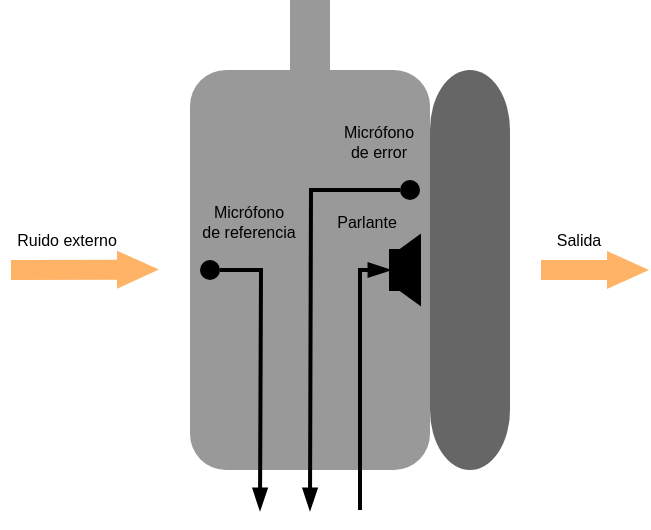 <mxfile version="15.2.7" type="device"><diagram id="Uaeq2iv6ltRxRMqHuuGY" name="Página-1"><mxGraphModel dx="449" dy="306" grid="1" gridSize="5" guides="1" tooltips="1" connect="1" arrows="1" fold="1" page="1" pageScale="1" pageWidth="1654" pageHeight="1169" math="1" shadow="0"><root><mxCell id="0"/><mxCell id="1" parent="0"/><mxCell id="gLS181UH8pNtoe7bFuRa-7" value="" style="rounded=1;whiteSpace=wrap;html=1;fontSize=15;sketch=0;shadow=0;fillColor=#999999;strokeColor=none;" parent="1" vertex="1"><mxGeometry x="190" y="180" width="120" height="200" as="geometry"/></mxCell><mxCell id="gLS181UH8pNtoe7bFuRa-8" value="" style="ellipse;whiteSpace=wrap;html=1;rounded=1;shadow=0;sketch=0;fontSize=15;fillColor=#666666;strokeColor=none;fontColor=#333333;" parent="1" vertex="1"><mxGeometry x="310" y="180" width="40" height="60" as="geometry"/></mxCell><mxCell id="gLS181UH8pNtoe7bFuRa-9" value="" style="ellipse;whiteSpace=wrap;html=1;rounded=1;shadow=0;sketch=0;fontSize=15;fillColor=#666666;strokeColor=none;fontColor=#333333;" parent="1" vertex="1"><mxGeometry x="310" y="320" width="40" height="60" as="geometry"/></mxCell><mxCell id="gLS181UH8pNtoe7bFuRa-10" value="" style="rounded=0;whiteSpace=wrap;html=1;shadow=0;sketch=0;fontSize=15;fillColor=#666666;strokeColor=none;fontColor=#333333;" parent="1" vertex="1"><mxGeometry x="310" y="210" width="40" height="140" as="geometry"/></mxCell><mxCell id="gLS181UH8pNtoe7bFuRa-11" value="" style="rounded=0;whiteSpace=wrap;html=1;shadow=0;sketch=0;fontSize=15;strokeColor=none;fillColor=#999999;" parent="1" vertex="1"><mxGeometry x="240" y="145" width="20" height="45" as="geometry"/></mxCell><mxCell id="gLS181UH8pNtoe7bFuRa-29" style="edgeStyle=orthogonalEdgeStyle;rounded=0;orthogonalLoop=1;jettySize=auto;html=1;exitX=1;exitY=0.5;exitDx=0;exitDy=0;fontFamily=Helvetica;fontSize=7;endArrow=blockThin;endFill=1;strokeWidth=2;" parent="1" source="gLS181UH8pNtoe7bFuRa-13" edge="1"><mxGeometry relative="1" as="geometry"><mxPoint x="225" y="400" as="targetPoint"/></mxGeometry></mxCell><mxCell id="gLS181UH8pNtoe7bFuRa-13" value="" style="ellipse;whiteSpace=wrap;html=1;aspect=fixed;rounded=1;shadow=0;sketch=0;fontSize=15;strokeColor=none;fillColor=#000000;" parent="1" vertex="1"><mxGeometry x="195" y="275" width="10" height="10" as="geometry"/></mxCell><mxCell id="gLS181UH8pNtoe7bFuRa-30" style="edgeStyle=orthogonalEdgeStyle;rounded=0;orthogonalLoop=1;jettySize=auto;html=1;exitX=0;exitY=0.5;exitDx=0;exitDy=0;fontFamily=Helvetica;fontSize=7;endArrow=blockThin;endFill=1;strokeWidth=2;" parent="1" source="gLS181UH8pNtoe7bFuRa-18" edge="1"><mxGeometry relative="1" as="geometry"><mxPoint x="250" y="400" as="targetPoint"/></mxGeometry></mxCell><mxCell id="gLS181UH8pNtoe7bFuRa-18" value="" style="ellipse;whiteSpace=wrap;html=1;aspect=fixed;rounded=1;shadow=0;sketch=0;fontSize=15;strokeColor=none;fillColor=#000000;" parent="1" vertex="1"><mxGeometry x="295" y="235" width="10" height="10" as="geometry"/></mxCell><mxCell id="gLS181UH8pNtoe7bFuRa-20" value="" style="shape=trapezoid;perimeter=trapezoidPerimeter;whiteSpace=wrap;html=1;fixedSize=1;rounded=0;shadow=0;sketch=0;fontSize=15;strokeColor=default;fillColor=#000000;rotation=-90;size=7.27;" parent="1" vertex="1"><mxGeometry x="282.73" y="275" width="34.53" height="10" as="geometry"/></mxCell><mxCell id="gLS181UH8pNtoe7bFuRa-28" style="edgeStyle=orthogonalEdgeStyle;rounded=0;orthogonalLoop=1;jettySize=auto;html=1;exitX=0;exitY=0.5;exitDx=0;exitDy=0;fontFamily=Helvetica;fontSize=7;startArrow=blockThin;startFill=1;endArrow=none;endFill=0;strokeWidth=2;" parent="1" source="gLS181UH8pNtoe7bFuRa-21" edge="1"><mxGeometry relative="1" as="geometry"><mxPoint x="275" y="400" as="targetPoint"/><Array as="points"><mxPoint x="275" y="280"/></Array></mxGeometry></mxCell><mxCell id="gLS181UH8pNtoe7bFuRa-21" value="" style="rounded=0;whiteSpace=wrap;html=1;shadow=0;sketch=0;fontSize=15;strokeColor=default;fillColor=#000000;" parent="1" vertex="1"><mxGeometry x="290" y="270" width="5" height="20" as="geometry"/></mxCell><mxCell id="gLS181UH8pNtoe7bFuRa-26" value="Micrófono &lt;br style=&quot;font-size: 8px;&quot;&gt;de error" style="text;html=1;align=center;verticalAlign=middle;resizable=0;points=[];autosize=1;strokeColor=none;fillColor=none;fontSize=8;fontFamily=Helvetica;fontStyle=0" parent="1" vertex="1"><mxGeometry x="259" y="201" width="50" height="30" as="geometry"/></mxCell><mxCell id="gLS181UH8pNtoe7bFuRa-27" value="Micrófono &lt;br style=&quot;font-size: 8px;&quot;&gt;de referencia" style="text;html=1;align=center;verticalAlign=middle;resizable=0;points=[];autosize=1;strokeColor=none;fillColor=none;fontSize=8;fontFamily=Helvetica;fontStyle=0" parent="1" vertex="1"><mxGeometry x="189" y="241" width="60" height="30" as="geometry"/></mxCell><mxCell id="gLS181UH8pNtoe7bFuRa-32" value="" style="shape=flexArrow;endArrow=classic;html=1;fontFamily=Helvetica;fontSize=7;strokeColor=none;fillColor=#FFB366;endWidth=8;endSize=6.66;" parent="1" edge="1"><mxGeometry width="50" height="50" relative="1" as="geometry"><mxPoint x="100" y="280" as="sourcePoint"/><mxPoint x="175" y="279.8" as="targetPoint"/></mxGeometry></mxCell><mxCell id="gLS181UH8pNtoe7bFuRa-33" value="Ruido externo" style="text;html=1;align=center;verticalAlign=middle;resizable=0;points=[];autosize=1;strokeColor=none;fillColor=none;fontSize=8;fontFamily=Helvetica;fontStyle=0" parent="1" vertex="1"><mxGeometry x="95" y="255" width="65" height="20" as="geometry"/></mxCell><mxCell id="gLS181UH8pNtoe7bFuRa-34" value="" style="shape=flexArrow;endArrow=classic;html=1;fontFamily=Helvetica;fontSize=7;strokeColor=none;fillColor=#FFB366;endWidth=8;endSize=6.66;" parent="1" edge="1"><mxGeometry width="50" height="50" relative="1" as="geometry"><mxPoint x="365" y="279.96" as="sourcePoint"/><mxPoint x="420" y="280" as="targetPoint"/></mxGeometry></mxCell><mxCell id="gLS181UH8pNtoe7bFuRa-35" value="Salida" style="text;html=1;align=center;verticalAlign=middle;resizable=0;points=[];autosize=1;strokeColor=none;fillColor=none;fontSize=8;fontFamily=Helvetica;fontStyle=0" parent="1" vertex="1"><mxGeometry x="366" y="255" width="35" height="20" as="geometry"/></mxCell><mxCell id="gLS181UH8pNtoe7bFuRa-36" value="Parlante" style="text;html=1;align=center;verticalAlign=middle;resizable=0;points=[];autosize=1;strokeColor=none;fillColor=none;fontSize=8;fontFamily=Helvetica;fontStyle=0" parent="1" vertex="1"><mxGeometry x="255" y="246" width="45" height="20" as="geometry"/></mxCell></root></mxGraphModel></diagram></mxfile>